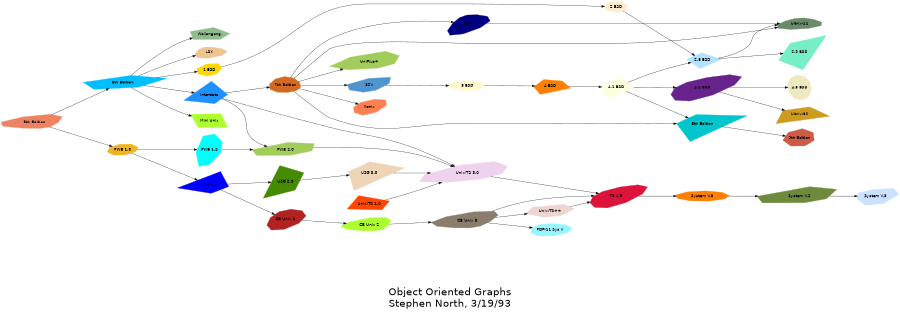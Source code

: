 digraph unix {
	graph [rankdir=LR, fontname=Helvetica, fontsize=36, label="\n\n\n\nObject Oriented Graphs\nStephen North, 3/19/93", size="6,6"];
	node [label="\N", shape=polygon, sides=4, distortion="0.0", orientation="0.0", skew="0.0", color=white, style=filled, fontname=Helvetica];
	graph [lp="1066,131",
		bb="0,0,2132,949"];
	"5th Edition" [sides=9, distortion="0.936354", orientation=28, skew="-0.126818", color=salmon2, pos="76,597", width="2.08", height="0.62"];
	"6th Edition" [sides=5, distortion="0.238792", orientation=11, skew="0.995935", color=deepskyblue, pos="283,690", width="2.61", height="0.62"];
	"PWB 1.0" [sides=8, distortion="0.019636", orientation=79, skew="-0.440424", color=goldenrod2, pos="283,505", width="1.22", height="0.51"];
	LSX [sides=9, distortion="-0.698271", orientation=22, skew="-0.195492", color=burlywood2, pos="492,783", width="1.14", height="0.54"];
	"1 BSD" [sides=7, distortion="0.265084", orientation=26, skew="0.403659", color=gold1, pos="492,726", width="1.08", height="0.56"];
	"Mini Unix" [distortion="0.039386", orientation=2, skew="-0.461120", color=greenyellow, pos="492,580", width="1.58", height="0.67"];
	Wollongong [sides=5, distortion="0.228564", orientation=63, skew="-0.062846", color=darkseagreen, pos="492,842", width="1.67", height="0.61"];
	Interdata [distortion="0.624013", orientation=56, skew="0.101396", color=dodgerblue1, pos="492,655", width="2.00", height="0.93"];
	"Unix/TS 3.0" [sides=8, distortion="0.731383", orientation=43, skew="-0.824612", color=thistle2, pos="1084,445", width="2.61", height="0.75"];
	"PWB 2.0" [sides=6, distortion="0.592100", orientation=34, skew="-0.719269", color=darkolivegreen3, pos="679,505", width="2.03", height="0.61"];
	"7th Edition" [sides=10, distortion="0.298417", orientation=65, skew="0.310367", color=chocolate, pos="679,707", width="1.33", height="0.64"];
	"8th Edition" [distortion="-0.997093", orientation=50, skew="-0.061117", color=turquoise3, pos="1645,593", width="2.78", height="1.06"];
	"32V" [sides=7, distortion="0.878516", orientation=19, skew="0.592905", color=steelblue3, pos="871,707", width="1.28", height="0.62"];
	V7M [sides=10, distortion="-0.960249", orientation=32, skew="0.460424", color=navy, pos="1084,882", width="1.31", height="0.75"];
	"Ultrix-11" [sides=10, distortion="-0.633186", orientation=10, skew="0.333125", color=darkseagreen4, pos="1873,854", width="1.56", height="0.53"];
	Xenix [sides=8, distortion="-0.337997", orientation=52, skew="-0.760726", color=coral, pos="871,644", width="1.22", height="0.64"];
	"UniPlus+" [sides=7, distortion="0.788483", orientation=39, skew="-0.526284", color=darkolivegreen3, pos="871,773", width="2.17", height="0.72"];
	"9th Edition" [sides=7, distortion="0.138690", orientation=55, skew="0.554049", color=coral3, pos="1873,553", width="1.44", height="0.68"];
	"2 BSD" [sides=7, distortion="-0.010661", orientation=84, skew="0.179249", color=blanchedalmond, pos="1446,930", width="1.00", height="0.53"];
	"2.8 BSD" [distortion="-0.239422", orientation=44, skew="0.053841", color=lightskyblue1, pos="1645,773", width="1.64", height="0.74"];
	"2.9 BSD" [distortion="-0.843381", orientation=70, skew="-0.601395", color=aquamarine2, pos="1873,779", width="1.97", height="1.06"];
	"3 BSD" [sides=10, distortion="0.251820", orientation=18, skew="-0.530618", color=lemonchiffon, pos="1084,704", width="1.33", height="0.50"];
	"4 BSD" [sides=5, distortion="-0.772300", orientation=24, skew="-0.028475", color=darkorange1, pos="1281,701", width="1.47", height="0.68"];
	"4.1 BSD" [distortion="-0.226170", orientation=38, skew="0.504053", color=lightyellow1, pos="1446,699", width="1.61", height="0.85"];
	"4.2 BSD" [sides=10, distortion="-0.807349", orientation=50, skew="-0.908842", color=darkorchid4, pos="1645,695", width="2.06", height="0.81"];
	"4.3 BSD" [sides=10, distortion="-0.030619", orientation=76, skew="0.985021", color=lemonchiffon2, pos="1873,695", width="1.14", height="0.78"];
	"Ultrix-32" [distortion="-0.644209", orientation=21, skew="0.307836", color=goldenrod3, pos="1873,622", width="2.11", height="0.76"];
	"PWB 1.2" [sides=7, distortion="0.640971", orientation=84, skew="-0.768455", color=cyan, pos="492,505", width="1.25", height="0.92"];
	"USG 1.0" [distortion="0.758942", orientation=42, skew="0.039886", color=blue, pos="492,421", width="2.17", height="0.92"];
	"CB Unix 1" [sides=9, distortion="-0.348692", orientation=42, skew="0.767058", color=firebrick, pos="679,319", width="1.58", height="0.72"];
	"USG 2.0" [distortion="0.748625", orientation=74, skew="-0.647656", color=chartreuse4, pos="679,425", width="1.81", height="1.03"];
	"CB Unix 2" [sides=10, distortion="0.851818", orientation=32, skew="-0.020120", color=greenyellow, pos="871,297", width="1.86", height="0.61"];
	"CB Unix 3" [sides=10, distortion="0.992237", orientation=29, skew="0.256102", color=bisque4, pos="1084,312", width="2.11", height="0.68"];
	"Unix/TS++" [sides=6, distortion="0.545461", orientation=16, skew="0.313589", color=mistyrose2, pos="1281,342", width="1.83", height="0.60"];
	"PDP-11 Sys V" [sides=9, distortion="-0.267769", orientation=40, skew="0.271226", color=cadetblue1, pos="1281,283", width="1.78", height="0.56"];
	"USG 3.0" [distortion="-0.848455", orientation=44, skew="0.267152", color=bisque2, pos="871,445", width="2.28", height="1.06"];
	"Unix/TS 1.0" [distortion="0.305594", orientation=75, skew="0.070516", color=orangered, pos="871,363", width="1.89", height="0.72"];
	"TS 4.0" [sides=10, distortion="-0.641701", orientation=50, skew="-0.952502", color=crimson, pos="1446,391", width="1.72", height="0.75"];
	"System V.0" [sides=9, distortion="0.021556", orientation=26, skew="-0.729938", color=darkorange1, pos="1645,391", width="1.92", height="0.50"];
	"System V.2" [sides=6, distortion="0.985153", orientation=33, skew="-0.399752", color=darkolivegreen4, pos="1873,391", width="2.50", height="0.69"];
	"System V.3" [sides=7, distortion="-0.687574", orientation=58, skew="-0.180116", color=lightsteelblue1, pos="2066,391", width="1.83", height="0.67"];
	"5th Edition" -> "6th Edition" [pos="e,239,670 121,617 153,632 197,650 230,666"];
	"5th Edition" -> "PWB 1.0" [pos="e,257,516 106,584 144,567 208,538 248,520"];
	"6th Edition" -> LSX [pos="e,461,772 320,710 346,723 382,741 414,755 426,760 439,764 451,769"];
	"6th Edition" -> "1 BSD" [pos="e,455,720 366,704 393,708 422,713 445,718"];
	"6th Edition" -> "Mini Unix" [pos="e,437,602 307,675 333,658 376,632 414,613 418,611 423,608 428,606"];
	"6th Edition" -> Wollongong [pos="e,445,826 302,712 326,738 369,782 414,811 420,815 428,819 436,822"];
	"6th Edition" -> Interdata [pos="e,453,662 331,682 365,677 409,669 443,664"];
	Interdata -> "Unix/TS 3.0" [pos="e,1058,460 528,646 607,627 800,576 954,513 988,499 1024,480 1049,465"];
	Interdata -> "PWB 2.0" [pos="e,646,516 523,643 539,637 557,626 570,613 595,587 581,566 606,541 615,532 626,526 637,520"];
	Interdata -> "7th Edition" [pos="e,635,695 530,666 558,673 595,684 625,692"];
	"7th Edition" -> "8th Edition" [pos="e,1587,593 693,689 712,666 748,628 788,612 910,561 953,593 1084,593 1084,593 1084,593 1281,593 1384,593 1504,593 1577,593"];
	"7th Edition" -> "32V" [pos="e,825,707 724,707 751,707 786,707 815,707"];
	"7th Edition" -> V7M [pos="e,1055,885 690,728 707,759 742,814 788,841 871,887 986,888 1045,885"];
	"7th Edition" -> "Ultrix-11" [pos="e,1817,848 702,726 717,739 736,755 752,771 769,786 768,798 788,808 908,863 953,827 1084,827 1084,827 1084,827 1446,827 1575,827 \
1724,839 1807,847"];
	"7th Edition" -> Xenix [pos="e,845,653 716,695 751,684 801,667 835,656"];
	"7th Edition" -> "UniPlus+" [pos="e,819,755 715,719 741,728 778,741 809,752"];
	V7M -> "Ultrix-11" [pos="e,1827,856 1122,881 1248,876 1664,862 1817,856"];
	"8th Edition" -> "9th Edition" [pos="e,1832,560 1688,585 1726,579 1781,569 1822,562"];
	"1 BSD" -> "2 BSD" [pos="e,1412,931 526,737 540,742 556,748 570,755 711,822 715,937 871,937 871,937 871,937 1084,937 1198,937 1333,933 1402,931"];
	"2 BSD" -> "2.8 BSD" [pos="e,1626,788 1465,915 1501,887 1577,826 1618,794"];
	"2.8 BSD" -> "Ultrix-11" [pos="e,1822,839 1674,785 1702,796 1745,813 1782,826 1792,829 1802,833 1812,836"];
	"2.8 BSD" -> "2.9 BSD" [pos="e,1831,778 1704,775 1740,776 1786,777 1821,778"];
	"32V" -> "3 BSD" [pos="e,1037,705 905,707 938,706 988,705 1027,705"];
	"3 BSD" -> "4 BSD" [pos="e,1242,701 1126,703 1157,702 1199,702 1232,701"];
	"4 BSD" -> "4.1 BSD" [pos="e,1400,700 1329,700 1348,700 1370,700 1390,700"];
	"4.1 BSD" -> "4.2 BSD" [pos="e,1597,696 1504,698 1530,697 1561,697 1587,696"];
	"4.1 BSD" -> "2.8 BSD" [pos="e,1615,762 1482,713 1517,726 1569,745 1605,758"];
	"4.1 BSD" -> "8th Edition" [pos="e,1618,608 1470,686 1505,667 1569,633 1609,613"];
	"4.2 BSD" -> "4.3 BSD" [pos="e,1834,695 1695,695 1733,695 1786,695 1824,695"];
	"4.2 BSD" -> "Ultrix-32" [pos="e,1836,634 1677,685 1715,673 1782,651 1826,637"];
	"PWB 1.0" -> "PWB 1.2" [pos="e,450,505 323,505 357,505 404,505 440,505"];
	"PWB 1.0" -> "USG 1.0" [pos="e,463,433 310,494 346,480 412,453 454,437"];
	"PWB 1.2" -> "PWB 2.0" [pos="e,608,505 532,505 551,505 575,505 598,505"];
	"USG 1.0" -> "CB Unix 1" [pos="e,654,333 516,408 549,390 608,358 645,338"];
	"USG 1.0" -> "USG 2.0" [pos="e,638,424 536,422 564,423 599,423 628,424"];
	"CB Unix 1" -> "CB Unix 2" [pos="e,820,303 722,314 748,311 781,308 810,304"];
	"CB Unix 2" -> "CB Unix 3" [pos="e,1009,307 918,300 941,302 971,304 999,306"];
	"CB Unix 3" -> "Unix/TS++" [pos="e,1222,333 1143,321 1165,324 1189,328 1212,331"];
	"CB Unix 3" -> "PDP-11 Sys V" [pos="e,1232,290 1125,306 1153,301 1191,296 1222,291"];
	"USG 2.0" -> "USG 3.0" [pos="e,825,440 723,430 750,433 785,436 815,439"];
	"USG 3.0" -> "Unix/TS 3.0" [pos="e,1012,445 928,445 951,445 977,445 1002,445"];
	"PWB 2.0" -> "Unix/TS 3.0" [pos="e,1054,458 738,507 794,508 881,506 954,492 986,485 1019,472 1045,462"];
	"Unix/TS 1.0" -> "Unix/TS 3.0" [pos="e,1028,424 907,377 937,389 982,406 1018,420"];
	"Unix/TS 3.0" -> "TS 4.0" [pos="e,1411,396 1133,438 1203,428 1333,408 1401,398"];
	"Unix/TS++" -> "TS 4.0" [pos="e,1395,376 1331,357 1348,362 1367,368 1385,373"];
	"CB Unix 3" -> "TS 4.0" [pos="e,1404,392 1124,335 1149,348 1183,364 1214,372 1275,388 1346,392 1394,392"];
	"TS 4.0" -> "System V.0" [pos="e,1579,391 1490,391 1513,391 1542,391 1569,391"];
	"System V.0" -> "System V.2" [pos="e,1784,391 1712,391 1732,391 1753,391 1774,391"];
	"System V.2" -> "System V.3" [pos="e,2016,391 1937,391 1959,391 1983,391 2006,391"];
}

